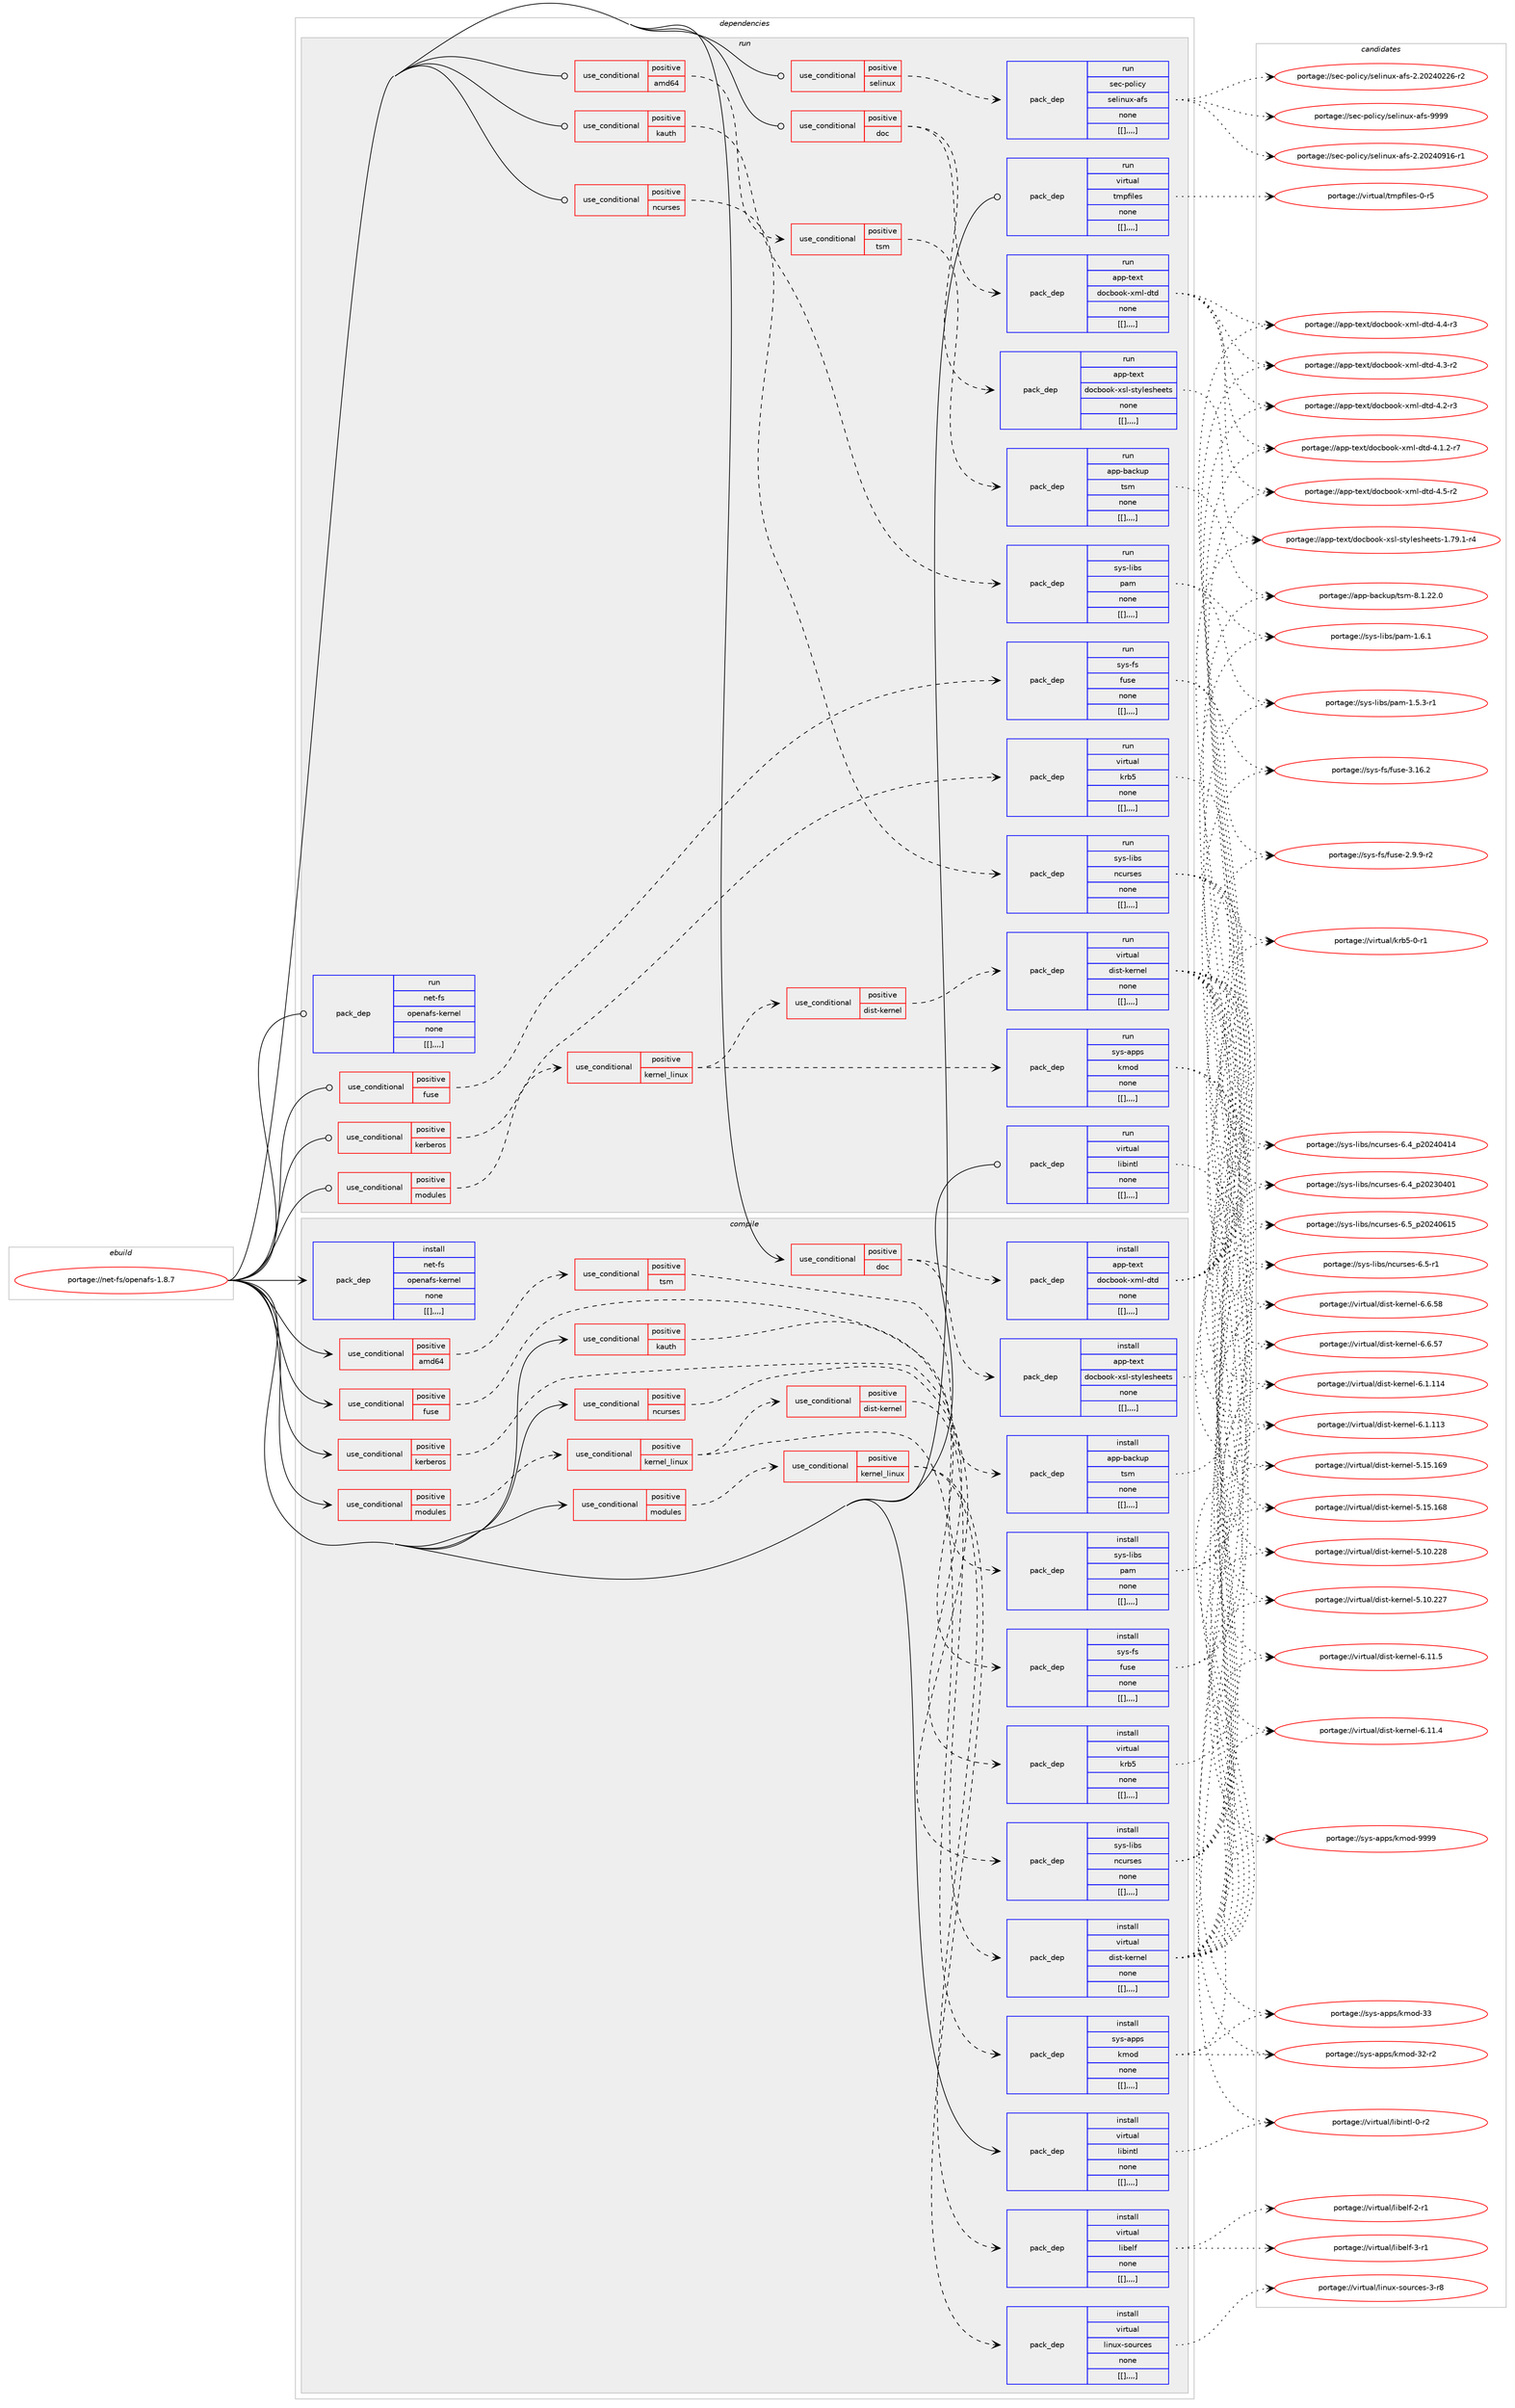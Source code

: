 digraph prolog {

# *************
# Graph options
# *************

newrank=true;
concentrate=true;
compound=true;
graph [rankdir=LR,fontname=Helvetica,fontsize=10,ranksep=1.5];#, ranksep=2.5, nodesep=0.2];
edge  [arrowhead=vee];
node  [fontname=Helvetica,fontsize=10];

# **********
# The ebuild
# **********

subgraph cluster_leftcol {
color=gray;
label=<<i>ebuild</i>>;
id [label="portage://net-fs/openafs-1.8.7", color=red, width=4, href="../net-fs/openafs-1.8.7.svg"];
}

# ****************
# The dependencies
# ****************

subgraph cluster_midcol {
color=gray;
label=<<i>dependencies</i>>;
subgraph cluster_compile {
fillcolor="#eeeeee";
style=filled;
label=<<i>compile</i>>;
subgraph cond97339 {
dependency372424 [label=<<TABLE BORDER="0" CELLBORDER="1" CELLSPACING="0" CELLPADDING="4"><TR><TD ROWSPAN="3" CELLPADDING="10">use_conditional</TD></TR><TR><TD>positive</TD></TR><TR><TD>amd64</TD></TR></TABLE>>, shape=none, color=red];
subgraph cond97351 {
dependency372466 [label=<<TABLE BORDER="0" CELLBORDER="1" CELLSPACING="0" CELLPADDING="4"><TR><TD ROWSPAN="3" CELLPADDING="10">use_conditional</TD></TR><TR><TD>positive</TD></TR><TR><TD>tsm</TD></TR></TABLE>>, shape=none, color=red];
subgraph pack272236 {
dependency372514 [label=<<TABLE BORDER="0" CELLBORDER="1" CELLSPACING="0" CELLPADDING="4" WIDTH="220"><TR><TD ROWSPAN="6" CELLPADDING="30">pack_dep</TD></TR><TR><TD WIDTH="110">install</TD></TR><TR><TD>app-backup</TD></TR><TR><TD>tsm</TD></TR><TR><TD>none</TD></TR><TR><TD>[[],,,,]</TD></TR></TABLE>>, shape=none, color=blue];
}
dependency372466:e -> dependency372514:w [weight=20,style="dashed",arrowhead="vee"];
}
dependency372424:e -> dependency372466:w [weight=20,style="dashed",arrowhead="vee"];
}
id:e -> dependency372424:w [weight=20,style="solid",arrowhead="vee"];
subgraph cond97377 {
dependency372538 [label=<<TABLE BORDER="0" CELLBORDER="1" CELLSPACING="0" CELLPADDING="4"><TR><TD ROWSPAN="3" CELLPADDING="10">use_conditional</TD></TR><TR><TD>positive</TD></TR><TR><TD>doc</TD></TR></TABLE>>, shape=none, color=red];
subgraph pack272268 {
dependency372553 [label=<<TABLE BORDER="0" CELLBORDER="1" CELLSPACING="0" CELLPADDING="4" WIDTH="220"><TR><TD ROWSPAN="6" CELLPADDING="30">pack_dep</TD></TR><TR><TD WIDTH="110">install</TD></TR><TR><TD>app-text</TD></TR><TR><TD>docbook-xsl-stylesheets</TD></TR><TR><TD>none</TD></TR><TR><TD>[[],,,,]</TD></TR></TABLE>>, shape=none, color=blue];
}
dependency372538:e -> dependency372553:w [weight=20,style="dashed",arrowhead="vee"];
subgraph pack272279 {
dependency372600 [label=<<TABLE BORDER="0" CELLBORDER="1" CELLSPACING="0" CELLPADDING="4" WIDTH="220"><TR><TD ROWSPAN="6" CELLPADDING="30">pack_dep</TD></TR><TR><TD WIDTH="110">install</TD></TR><TR><TD>app-text</TD></TR><TR><TD>docbook-xml-dtd</TD></TR><TR><TD>none</TD></TR><TR><TD>[[],,,,]</TD></TR></TABLE>>, shape=none, color=blue];
}
dependency372538:e -> dependency372600:w [weight=20,style="dashed",arrowhead="vee"];
}
id:e -> dependency372538:w [weight=20,style="solid",arrowhead="vee"];
subgraph cond97415 {
dependency372631 [label=<<TABLE BORDER="0" CELLBORDER="1" CELLSPACING="0" CELLPADDING="4"><TR><TD ROWSPAN="3" CELLPADDING="10">use_conditional</TD></TR><TR><TD>positive</TD></TR><TR><TD>fuse</TD></TR></TABLE>>, shape=none, color=red];
subgraph pack272332 {
dependency372678 [label=<<TABLE BORDER="0" CELLBORDER="1" CELLSPACING="0" CELLPADDING="4" WIDTH="220"><TR><TD ROWSPAN="6" CELLPADDING="30">pack_dep</TD></TR><TR><TD WIDTH="110">install</TD></TR><TR><TD>sys-fs</TD></TR><TR><TD>fuse</TD></TR><TR><TD>none</TD></TR><TR><TD>[[],,,,]</TD></TR></TABLE>>, shape=none, color=blue];
}
dependency372631:e -> dependency372678:w [weight=20,style="dashed",arrowhead="vee"];
}
id:e -> dependency372631:w [weight=20,style="solid",arrowhead="vee"];
subgraph cond97443 {
dependency372680 [label=<<TABLE BORDER="0" CELLBORDER="1" CELLSPACING="0" CELLPADDING="4"><TR><TD ROWSPAN="3" CELLPADDING="10">use_conditional</TD></TR><TR><TD>positive</TD></TR><TR><TD>kauth</TD></TR></TABLE>>, shape=none, color=red];
subgraph pack272357 {
dependency372700 [label=<<TABLE BORDER="0" CELLBORDER="1" CELLSPACING="0" CELLPADDING="4" WIDTH="220"><TR><TD ROWSPAN="6" CELLPADDING="30">pack_dep</TD></TR><TR><TD WIDTH="110">install</TD></TR><TR><TD>sys-libs</TD></TR><TR><TD>pam</TD></TR><TR><TD>none</TD></TR><TR><TD>[[],,,,]</TD></TR></TABLE>>, shape=none, color=blue];
}
dependency372680:e -> dependency372700:w [weight=20,style="dashed",arrowhead="vee"];
}
id:e -> dependency372680:w [weight=20,style="solid",arrowhead="vee"];
subgraph cond97465 {
dependency372735 [label=<<TABLE BORDER="0" CELLBORDER="1" CELLSPACING="0" CELLPADDING="4"><TR><TD ROWSPAN="3" CELLPADDING="10">use_conditional</TD></TR><TR><TD>positive</TD></TR><TR><TD>kerberos</TD></TR></TABLE>>, shape=none, color=red];
subgraph pack272400 {
dependency372808 [label=<<TABLE BORDER="0" CELLBORDER="1" CELLSPACING="0" CELLPADDING="4" WIDTH="220"><TR><TD ROWSPAN="6" CELLPADDING="30">pack_dep</TD></TR><TR><TD WIDTH="110">install</TD></TR><TR><TD>virtual</TD></TR><TR><TD>krb5</TD></TR><TR><TD>none</TD></TR><TR><TD>[[],,,,]</TD></TR></TABLE>>, shape=none, color=blue];
}
dependency372735:e -> dependency372808:w [weight=20,style="dashed",arrowhead="vee"];
}
id:e -> dependency372735:w [weight=20,style="solid",arrowhead="vee"];
subgraph cond97503 {
dependency372848 [label=<<TABLE BORDER="0" CELLBORDER="1" CELLSPACING="0" CELLPADDING="4"><TR><TD ROWSPAN="3" CELLPADDING="10">use_conditional</TD></TR><TR><TD>positive</TD></TR><TR><TD>modules</TD></TR></TABLE>>, shape=none, color=red];
subgraph cond97507 {
dependency372867 [label=<<TABLE BORDER="0" CELLBORDER="1" CELLSPACING="0" CELLPADDING="4"><TR><TD ROWSPAN="3" CELLPADDING="10">use_conditional</TD></TR><TR><TD>positive</TD></TR><TR><TD>kernel_linux</TD></TR></TABLE>>, shape=none, color=red];
subgraph pack272473 {
dependency372870 [label=<<TABLE BORDER="0" CELLBORDER="1" CELLSPACING="0" CELLPADDING="4" WIDTH="220"><TR><TD ROWSPAN="6" CELLPADDING="30">pack_dep</TD></TR><TR><TD WIDTH="110">install</TD></TR><TR><TD>sys-apps</TD></TR><TR><TD>kmod</TD></TR><TR><TD>none</TD></TR><TR><TD>[[],,,,]</TD></TR></TABLE>>, shape=none, color=blue];
}
dependency372867:e -> dependency372870:w [weight=20,style="dashed",arrowhead="vee"];
subgraph cond97514 {
dependency372873 [label=<<TABLE BORDER="0" CELLBORDER="1" CELLSPACING="0" CELLPADDING="4"><TR><TD ROWSPAN="3" CELLPADDING="10">use_conditional</TD></TR><TR><TD>positive</TD></TR><TR><TD>dist-kernel</TD></TR></TABLE>>, shape=none, color=red];
subgraph pack272477 {
dependency372894 [label=<<TABLE BORDER="0" CELLBORDER="1" CELLSPACING="0" CELLPADDING="4" WIDTH="220"><TR><TD ROWSPAN="6" CELLPADDING="30">pack_dep</TD></TR><TR><TD WIDTH="110">install</TD></TR><TR><TD>virtual</TD></TR><TR><TD>dist-kernel</TD></TR><TR><TD>none</TD></TR><TR><TD>[[],,,,]</TD></TR></TABLE>>, shape=none, color=blue];
}
dependency372873:e -> dependency372894:w [weight=20,style="dashed",arrowhead="vee"];
}
dependency372867:e -> dependency372873:w [weight=20,style="dashed",arrowhead="vee"];
}
dependency372848:e -> dependency372867:w [weight=20,style="dashed",arrowhead="vee"];
}
id:e -> dependency372848:w [weight=20,style="solid",arrowhead="vee"];
subgraph cond97528 {
dependency372977 [label=<<TABLE BORDER="0" CELLBORDER="1" CELLSPACING="0" CELLPADDING="4"><TR><TD ROWSPAN="3" CELLPADDING="10">use_conditional</TD></TR><TR><TD>positive</TD></TR><TR><TD>modules</TD></TR></TABLE>>, shape=none, color=red];
subgraph cond97551 {
dependency372996 [label=<<TABLE BORDER="0" CELLBORDER="1" CELLSPACING="0" CELLPADDING="4"><TR><TD ROWSPAN="3" CELLPADDING="10">use_conditional</TD></TR><TR><TD>positive</TD></TR><TR><TD>kernel_linux</TD></TR></TABLE>>, shape=none, color=red];
subgraph pack272575 {
dependency373084 [label=<<TABLE BORDER="0" CELLBORDER="1" CELLSPACING="0" CELLPADDING="4" WIDTH="220"><TR><TD ROWSPAN="6" CELLPADDING="30">pack_dep</TD></TR><TR><TD WIDTH="110">install</TD></TR><TR><TD>virtual</TD></TR><TR><TD>linux-sources</TD></TR><TR><TD>none</TD></TR><TR><TD>[[],,,,]</TD></TR></TABLE>>, shape=none, color=blue];
}
dependency372996:e -> dependency373084:w [weight=20,style="dashed",arrowhead="vee"];
subgraph pack272646 {
dependency373144 [label=<<TABLE BORDER="0" CELLBORDER="1" CELLSPACING="0" CELLPADDING="4" WIDTH="220"><TR><TD ROWSPAN="6" CELLPADDING="30">pack_dep</TD></TR><TR><TD WIDTH="110">install</TD></TR><TR><TD>virtual</TD></TR><TR><TD>libelf</TD></TR><TR><TD>none</TD></TR><TR><TD>[[],,,,]</TD></TR></TABLE>>, shape=none, color=blue];
}
dependency372996:e -> dependency373144:w [weight=20,style="dashed",arrowhead="vee"];
}
dependency372977:e -> dependency372996:w [weight=20,style="dashed",arrowhead="vee"];
}
id:e -> dependency372977:w [weight=20,style="solid",arrowhead="vee"];
subgraph cond97604 {
dependency373189 [label=<<TABLE BORDER="0" CELLBORDER="1" CELLSPACING="0" CELLPADDING="4"><TR><TD ROWSPAN="3" CELLPADDING="10">use_conditional</TD></TR><TR><TD>positive</TD></TR><TR><TD>ncurses</TD></TR></TABLE>>, shape=none, color=red];
subgraph pack272745 {
dependency373275 [label=<<TABLE BORDER="0" CELLBORDER="1" CELLSPACING="0" CELLPADDING="4" WIDTH="220"><TR><TD ROWSPAN="6" CELLPADDING="30">pack_dep</TD></TR><TR><TD WIDTH="110">install</TD></TR><TR><TD>sys-libs</TD></TR><TR><TD>ncurses</TD></TR><TR><TD>none</TD></TR><TR><TD>[[],,,,]</TD></TR></TABLE>>, shape=none, color=blue];
}
dependency373189:e -> dependency373275:w [weight=20,style="dashed",arrowhead="vee"];
}
id:e -> dependency373189:w [weight=20,style="solid",arrowhead="vee"];
subgraph pack272756 {
dependency373318 [label=<<TABLE BORDER="0" CELLBORDER="1" CELLSPACING="0" CELLPADDING="4" WIDTH="220"><TR><TD ROWSPAN="6" CELLPADDING="30">pack_dep</TD></TR><TR><TD WIDTH="110">install</TD></TR><TR><TD>virtual</TD></TR><TR><TD>libintl</TD></TR><TR><TD>none</TD></TR><TR><TD>[[],,,,]</TD></TR></TABLE>>, shape=none, color=blue];
}
id:e -> dependency373318:w [weight=20,style="solid",arrowhead="vee"];
subgraph pack272775 {
dependency373336 [label=<<TABLE BORDER="0" CELLBORDER="1" CELLSPACING="0" CELLPADDING="4" WIDTH="220"><TR><TD ROWSPAN="6" CELLPADDING="30">pack_dep</TD></TR><TR><TD WIDTH="110">install</TD></TR><TR><TD>net-fs</TD></TR><TR><TD>openafs-kernel</TD></TR><TR><TD>none</TD></TR><TR><TD>[[],,,,]</TD></TR></TABLE>>, shape=none, color=blue];
}
id:e -> dependency373336:w [weight=20,style="solid",arrowhead="vee"];
}
subgraph cluster_compileandrun {
fillcolor="#eeeeee";
style=filled;
label=<<i>compile and run</i>>;
}
subgraph cluster_run {
fillcolor="#eeeeee";
style=filled;
label=<<i>run</i>>;
subgraph cond97657 {
dependency373340 [label=<<TABLE BORDER="0" CELLBORDER="1" CELLSPACING="0" CELLPADDING="4"><TR><TD ROWSPAN="3" CELLPADDING="10">use_conditional</TD></TR><TR><TD>positive</TD></TR><TR><TD>amd64</TD></TR></TABLE>>, shape=none, color=red];
subgraph cond97658 {
dependency373367 [label=<<TABLE BORDER="0" CELLBORDER="1" CELLSPACING="0" CELLPADDING="4"><TR><TD ROWSPAN="3" CELLPADDING="10">use_conditional</TD></TR><TR><TD>positive</TD></TR><TR><TD>tsm</TD></TR></TABLE>>, shape=none, color=red];
subgraph pack272829 {
dependency373404 [label=<<TABLE BORDER="0" CELLBORDER="1" CELLSPACING="0" CELLPADDING="4" WIDTH="220"><TR><TD ROWSPAN="6" CELLPADDING="30">pack_dep</TD></TR><TR><TD WIDTH="110">run</TD></TR><TR><TD>app-backup</TD></TR><TR><TD>tsm</TD></TR><TR><TD>none</TD></TR><TR><TD>[[],,,,]</TD></TR></TABLE>>, shape=none, color=blue];
}
dependency373367:e -> dependency373404:w [weight=20,style="dashed",arrowhead="vee"];
}
dependency373340:e -> dependency373367:w [weight=20,style="dashed",arrowhead="vee"];
}
id:e -> dependency373340:w [weight=20,style="solid",arrowhead="odot"];
subgraph cond97683 {
dependency373409 [label=<<TABLE BORDER="0" CELLBORDER="1" CELLSPACING="0" CELLPADDING="4"><TR><TD ROWSPAN="3" CELLPADDING="10">use_conditional</TD></TR><TR><TD>positive</TD></TR><TR><TD>doc</TD></TR></TABLE>>, shape=none, color=red];
subgraph pack272835 {
dependency373482 [label=<<TABLE BORDER="0" CELLBORDER="1" CELLSPACING="0" CELLPADDING="4" WIDTH="220"><TR><TD ROWSPAN="6" CELLPADDING="30">pack_dep</TD></TR><TR><TD WIDTH="110">run</TD></TR><TR><TD>app-text</TD></TR><TR><TD>docbook-xsl-stylesheets</TD></TR><TR><TD>none</TD></TR><TR><TD>[[],,,,]</TD></TR></TABLE>>, shape=none, color=blue];
}
dependency373409:e -> dependency373482:w [weight=20,style="dashed",arrowhead="vee"];
subgraph pack272877 {
dependency373555 [label=<<TABLE BORDER="0" CELLBORDER="1" CELLSPACING="0" CELLPADDING="4" WIDTH="220"><TR><TD ROWSPAN="6" CELLPADDING="30">pack_dep</TD></TR><TR><TD WIDTH="110">run</TD></TR><TR><TD>app-text</TD></TR><TR><TD>docbook-xml-dtd</TD></TR><TR><TD>none</TD></TR><TR><TD>[[],,,,]</TD></TR></TABLE>>, shape=none, color=blue];
}
dependency373409:e -> dependency373555:w [weight=20,style="dashed",arrowhead="vee"];
}
id:e -> dependency373409:w [weight=20,style="solid",arrowhead="odot"];
subgraph cond97742 {
dependency373587 [label=<<TABLE BORDER="0" CELLBORDER="1" CELLSPACING="0" CELLPADDING="4"><TR><TD ROWSPAN="3" CELLPADDING="10">use_conditional</TD></TR><TR><TD>positive</TD></TR><TR><TD>fuse</TD></TR></TABLE>>, shape=none, color=red];
subgraph pack272962 {
dependency373631 [label=<<TABLE BORDER="0" CELLBORDER="1" CELLSPACING="0" CELLPADDING="4" WIDTH="220"><TR><TD ROWSPAN="6" CELLPADDING="30">pack_dep</TD></TR><TR><TD WIDTH="110">run</TD></TR><TR><TD>sys-fs</TD></TR><TR><TD>fuse</TD></TR><TR><TD>none</TD></TR><TR><TD>[[],,,,]</TD></TR></TABLE>>, shape=none, color=blue];
}
dependency373587:e -> dependency373631:w [weight=20,style="dashed",arrowhead="vee"];
}
id:e -> dependency373587:w [weight=20,style="solid",arrowhead="odot"];
subgraph cond97778 {
dependency373687 [label=<<TABLE BORDER="0" CELLBORDER="1" CELLSPACING="0" CELLPADDING="4"><TR><TD ROWSPAN="3" CELLPADDING="10">use_conditional</TD></TR><TR><TD>positive</TD></TR><TR><TD>kauth</TD></TR></TABLE>>, shape=none, color=red];
subgraph pack273022 {
dependency373721 [label=<<TABLE BORDER="0" CELLBORDER="1" CELLSPACING="0" CELLPADDING="4" WIDTH="220"><TR><TD ROWSPAN="6" CELLPADDING="30">pack_dep</TD></TR><TR><TD WIDTH="110">run</TD></TR><TR><TD>sys-libs</TD></TR><TR><TD>pam</TD></TR><TR><TD>none</TD></TR><TR><TD>[[],,,,]</TD></TR></TABLE>>, shape=none, color=blue];
}
dependency373687:e -> dependency373721:w [weight=20,style="dashed",arrowhead="vee"];
}
id:e -> dependency373687:w [weight=20,style="solid",arrowhead="odot"];
subgraph cond97812 {
dependency373786 [label=<<TABLE BORDER="0" CELLBORDER="1" CELLSPACING="0" CELLPADDING="4"><TR><TD ROWSPAN="3" CELLPADDING="10">use_conditional</TD></TR><TR><TD>positive</TD></TR><TR><TD>kerberos</TD></TR></TABLE>>, shape=none, color=red];
subgraph pack273076 {
dependency373860 [label=<<TABLE BORDER="0" CELLBORDER="1" CELLSPACING="0" CELLPADDING="4" WIDTH="220"><TR><TD ROWSPAN="6" CELLPADDING="30">pack_dep</TD></TR><TR><TD WIDTH="110">run</TD></TR><TR><TD>virtual</TD></TR><TR><TD>krb5</TD></TR><TR><TD>none</TD></TR><TR><TD>[[],,,,]</TD></TR></TABLE>>, shape=none, color=blue];
}
dependency373786:e -> dependency373860:w [weight=20,style="dashed",arrowhead="vee"];
}
id:e -> dependency373786:w [weight=20,style="solid",arrowhead="odot"];
subgraph cond97851 {
dependency373900 [label=<<TABLE BORDER="0" CELLBORDER="1" CELLSPACING="0" CELLPADDING="4"><TR><TD ROWSPAN="3" CELLPADDING="10">use_conditional</TD></TR><TR><TD>positive</TD></TR><TR><TD>modules</TD></TR></TABLE>>, shape=none, color=red];
subgraph cond97858 {
dependency373922 [label=<<TABLE BORDER="0" CELLBORDER="1" CELLSPACING="0" CELLPADDING="4"><TR><TD ROWSPAN="3" CELLPADDING="10">use_conditional</TD></TR><TR><TD>positive</TD></TR><TR><TD>kernel_linux</TD></TR></TABLE>>, shape=none, color=red];
subgraph pack273178 {
dependency373926 [label=<<TABLE BORDER="0" CELLBORDER="1" CELLSPACING="0" CELLPADDING="4" WIDTH="220"><TR><TD ROWSPAN="6" CELLPADDING="30">pack_dep</TD></TR><TR><TD WIDTH="110">run</TD></TR><TR><TD>sys-apps</TD></TR><TR><TD>kmod</TD></TR><TR><TD>none</TD></TR><TR><TD>[[],,,,]</TD></TR></TABLE>>, shape=none, color=blue];
}
dependency373922:e -> dependency373926:w [weight=20,style="dashed",arrowhead="vee"];
subgraph cond97864 {
dependency373931 [label=<<TABLE BORDER="0" CELLBORDER="1" CELLSPACING="0" CELLPADDING="4"><TR><TD ROWSPAN="3" CELLPADDING="10">use_conditional</TD></TR><TR><TD>positive</TD></TR><TR><TD>dist-kernel</TD></TR></TABLE>>, shape=none, color=red];
subgraph pack273201 {
dependency374020 [label=<<TABLE BORDER="0" CELLBORDER="1" CELLSPACING="0" CELLPADDING="4" WIDTH="220"><TR><TD ROWSPAN="6" CELLPADDING="30">pack_dep</TD></TR><TR><TD WIDTH="110">run</TD></TR><TR><TD>virtual</TD></TR><TR><TD>dist-kernel</TD></TR><TR><TD>none</TD></TR><TR><TD>[[],,,,]</TD></TR></TABLE>>, shape=none, color=blue];
}
dependency373931:e -> dependency374020:w [weight=20,style="dashed",arrowhead="vee"];
}
dependency373922:e -> dependency373931:w [weight=20,style="dashed",arrowhead="vee"];
}
dependency373900:e -> dependency373922:w [weight=20,style="dashed",arrowhead="vee"];
}
id:e -> dependency373900:w [weight=20,style="solid",arrowhead="odot"];
subgraph cond97890 {
dependency374031 [label=<<TABLE BORDER="0" CELLBORDER="1" CELLSPACING="0" CELLPADDING="4"><TR><TD ROWSPAN="3" CELLPADDING="10">use_conditional</TD></TR><TR><TD>positive</TD></TR><TR><TD>ncurses</TD></TR></TABLE>>, shape=none, color=red];
subgraph pack273255 {
dependency374034 [label=<<TABLE BORDER="0" CELLBORDER="1" CELLSPACING="0" CELLPADDING="4" WIDTH="220"><TR><TD ROWSPAN="6" CELLPADDING="30">pack_dep</TD></TR><TR><TD WIDTH="110">run</TD></TR><TR><TD>sys-libs</TD></TR><TR><TD>ncurses</TD></TR><TR><TD>none</TD></TR><TR><TD>[[],,,,]</TD></TR></TABLE>>, shape=none, color=blue];
}
dependency374031:e -> dependency374034:w [weight=20,style="dashed",arrowhead="vee"];
}
id:e -> dependency374031:w [weight=20,style="solid",arrowhead="odot"];
subgraph cond97897 {
dependency374079 [label=<<TABLE BORDER="0" CELLBORDER="1" CELLSPACING="0" CELLPADDING="4"><TR><TD ROWSPAN="3" CELLPADDING="10">use_conditional</TD></TR><TR><TD>positive</TD></TR><TR><TD>selinux</TD></TR></TABLE>>, shape=none, color=red];
subgraph pack273296 {
dependency374122 [label=<<TABLE BORDER="0" CELLBORDER="1" CELLSPACING="0" CELLPADDING="4" WIDTH="220"><TR><TD ROWSPAN="6" CELLPADDING="30">pack_dep</TD></TR><TR><TD WIDTH="110">run</TD></TR><TR><TD>sec-policy</TD></TR><TR><TD>selinux-afs</TD></TR><TR><TD>none</TD></TR><TR><TD>[[],,,,]</TD></TR></TABLE>>, shape=none, color=blue];
}
dependency374079:e -> dependency374122:w [weight=20,style="dashed",arrowhead="vee"];
}
id:e -> dependency374079:w [weight=20,style="solid",arrowhead="odot"];
subgraph pack273337 {
dependency374152 [label=<<TABLE BORDER="0" CELLBORDER="1" CELLSPACING="0" CELLPADDING="4" WIDTH="220"><TR><TD ROWSPAN="6" CELLPADDING="30">pack_dep</TD></TR><TR><TD WIDTH="110">run</TD></TR><TR><TD>virtual</TD></TR><TR><TD>libintl</TD></TR><TR><TD>none</TD></TR><TR><TD>[[],,,,]</TD></TR></TABLE>>, shape=none, color=blue];
}
id:e -> dependency374152:w [weight=20,style="solid",arrowhead="odot"];
subgraph pack273344 {
dependency374158 [label=<<TABLE BORDER="0" CELLBORDER="1" CELLSPACING="0" CELLPADDING="4" WIDTH="220"><TR><TD ROWSPAN="6" CELLPADDING="30">pack_dep</TD></TR><TR><TD WIDTH="110">run</TD></TR><TR><TD>virtual</TD></TR><TR><TD>tmpfiles</TD></TR><TR><TD>none</TD></TR><TR><TD>[[],,,,]</TD></TR></TABLE>>, shape=none, color=blue];
}
id:e -> dependency374158:w [weight=20,style="solid",arrowhead="odot"];
subgraph pack273381 {
dependency374228 [label=<<TABLE BORDER="0" CELLBORDER="1" CELLSPACING="0" CELLPADDING="4" WIDTH="220"><TR><TD ROWSPAN="6" CELLPADDING="30">pack_dep</TD></TR><TR><TD WIDTH="110">run</TD></TR><TR><TD>net-fs</TD></TR><TR><TD>openafs-kernel</TD></TR><TR><TD>none</TD></TR><TR><TD>[[],,,,]</TD></TR></TABLE>>, shape=none, color=blue];
}
id:e -> dependency374228:w [weight=20,style="solid",arrowhead="odot"];
}
}

# **************
# The candidates
# **************

subgraph cluster_choices {
rank=same;
color=gray;
label=<<i>candidates</i>>;

subgraph choice272243 {
color=black;
nodesep=1;
choice971121124598979910711711247116115109455646494650504648 [label="portage://app-backup/tsm-8.1.22.0", color=red, width=4,href="../app-backup/tsm-8.1.22.0.svg"];
dependency372514:e -> choice971121124598979910711711247116115109455646494650504648:w [style=dotted,weight="100"];
}
subgraph choice272244 {
color=black;
nodesep=1;
choice97112112451161011201164710011199981111111074512011510845115116121108101115104101101116115454946555746494511452 [label="portage://app-text/docbook-xsl-stylesheets-1.79.1-r4", color=red, width=4,href="../app-text/docbook-xsl-stylesheets-1.79.1-r4.svg"];
dependency372553:e -> choice97112112451161011201164710011199981111111074512011510845115116121108101115104101101116115454946555746494511452:w [style=dotted,weight="100"];
}
subgraph choice272250 {
color=black;
nodesep=1;
choice97112112451161011201164710011199981111111074512010910845100116100455246534511450 [label="portage://app-text/docbook-xml-dtd-4.5-r2", color=red, width=4,href="../app-text/docbook-xml-dtd-4.5-r2.svg"];
choice97112112451161011201164710011199981111111074512010910845100116100455246524511451 [label="portage://app-text/docbook-xml-dtd-4.4-r3", color=red, width=4,href="../app-text/docbook-xml-dtd-4.4-r3.svg"];
choice97112112451161011201164710011199981111111074512010910845100116100455246514511450 [label="portage://app-text/docbook-xml-dtd-4.3-r2", color=red, width=4,href="../app-text/docbook-xml-dtd-4.3-r2.svg"];
choice97112112451161011201164710011199981111111074512010910845100116100455246504511451 [label="portage://app-text/docbook-xml-dtd-4.2-r3", color=red, width=4,href="../app-text/docbook-xml-dtd-4.2-r3.svg"];
choice971121124511610112011647100111999811111110745120109108451001161004552464946504511455 [label="portage://app-text/docbook-xml-dtd-4.1.2-r7", color=red, width=4,href="../app-text/docbook-xml-dtd-4.1.2-r7.svg"];
dependency372600:e -> choice97112112451161011201164710011199981111111074512010910845100116100455246534511450:w [style=dotted,weight="100"];
dependency372600:e -> choice97112112451161011201164710011199981111111074512010910845100116100455246524511451:w [style=dotted,weight="100"];
dependency372600:e -> choice97112112451161011201164710011199981111111074512010910845100116100455246514511450:w [style=dotted,weight="100"];
dependency372600:e -> choice97112112451161011201164710011199981111111074512010910845100116100455246504511451:w [style=dotted,weight="100"];
dependency372600:e -> choice971121124511610112011647100111999811111110745120109108451001161004552464946504511455:w [style=dotted,weight="100"];
}
subgraph choice272255 {
color=black;
nodesep=1;
choice115121115451021154710211711510145514649544650 [label="portage://sys-fs/fuse-3.16.2", color=red, width=4,href="../sys-fs/fuse-3.16.2.svg"];
choice11512111545102115471021171151014550465746574511450 [label="portage://sys-fs/fuse-2.9.9-r2", color=red, width=4,href="../sys-fs/fuse-2.9.9-r2.svg"];
dependency372678:e -> choice115121115451021154710211711510145514649544650:w [style=dotted,weight="100"];
dependency372678:e -> choice11512111545102115471021171151014550465746574511450:w [style=dotted,weight="100"];
}
subgraph choice272256 {
color=black;
nodesep=1;
choice11512111545108105981154711297109454946544649 [label="portage://sys-libs/pam-1.6.1", color=red, width=4,href="../sys-libs/pam-1.6.1.svg"];
choice115121115451081059811547112971094549465346514511449 [label="portage://sys-libs/pam-1.5.3-r1", color=red, width=4,href="../sys-libs/pam-1.5.3-r1.svg"];
dependency372700:e -> choice11512111545108105981154711297109454946544649:w [style=dotted,weight="100"];
dependency372700:e -> choice115121115451081059811547112971094549465346514511449:w [style=dotted,weight="100"];
}
subgraph choice272260 {
color=black;
nodesep=1;
choice1181051141161179710847107114985345484511449 [label="portage://virtual/krb5-0-r1", color=red, width=4,href="../virtual/krb5-0-r1.svg"];
dependency372808:e -> choice1181051141161179710847107114985345484511449:w [style=dotted,weight="100"];
}
subgraph choice272262 {
color=black;
nodesep=1;
choice1151211154597112112115471071091111004557575757 [label="portage://sys-apps/kmod-9999", color=red, width=4,href="../sys-apps/kmod-9999.svg"];
choice115121115459711211211547107109111100455151 [label="portage://sys-apps/kmod-33", color=red, width=4,href="../sys-apps/kmod-33.svg"];
choice1151211154597112112115471071091111004551504511450 [label="portage://sys-apps/kmod-32-r2", color=red, width=4,href="../sys-apps/kmod-32-r2.svg"];
dependency372870:e -> choice1151211154597112112115471071091111004557575757:w [style=dotted,weight="100"];
dependency372870:e -> choice115121115459711211211547107109111100455151:w [style=dotted,weight="100"];
dependency372870:e -> choice1151211154597112112115471071091111004551504511450:w [style=dotted,weight="100"];
}
subgraph choice272267 {
color=black;
nodesep=1;
choice11810511411611797108471001051151164510710111411010110845544649494653 [label="portage://virtual/dist-kernel-6.11.5", color=red, width=4,href="../virtual/dist-kernel-6.11.5.svg"];
choice11810511411611797108471001051151164510710111411010110845544649494652 [label="portage://virtual/dist-kernel-6.11.4", color=red, width=4,href="../virtual/dist-kernel-6.11.4.svg"];
choice11810511411611797108471001051151164510710111411010110845544654465356 [label="portage://virtual/dist-kernel-6.6.58", color=red, width=4,href="../virtual/dist-kernel-6.6.58.svg"];
choice11810511411611797108471001051151164510710111411010110845544654465355 [label="portage://virtual/dist-kernel-6.6.57", color=red, width=4,href="../virtual/dist-kernel-6.6.57.svg"];
choice1181051141161179710847100105115116451071011141101011084554464946494952 [label="portage://virtual/dist-kernel-6.1.114", color=red, width=4,href="../virtual/dist-kernel-6.1.114.svg"];
choice1181051141161179710847100105115116451071011141101011084554464946494951 [label="portage://virtual/dist-kernel-6.1.113", color=red, width=4,href="../virtual/dist-kernel-6.1.113.svg"];
choice118105114116117971084710010511511645107101114110101108455346495346495457 [label="portage://virtual/dist-kernel-5.15.169", color=red, width=4,href="../virtual/dist-kernel-5.15.169.svg"];
choice118105114116117971084710010511511645107101114110101108455346495346495456 [label="portage://virtual/dist-kernel-5.15.168", color=red, width=4,href="../virtual/dist-kernel-5.15.168.svg"];
choice118105114116117971084710010511511645107101114110101108455346494846505056 [label="portage://virtual/dist-kernel-5.10.228", color=red, width=4,href="../virtual/dist-kernel-5.10.228.svg"];
choice118105114116117971084710010511511645107101114110101108455346494846505055 [label="portage://virtual/dist-kernel-5.10.227", color=red, width=4,href="../virtual/dist-kernel-5.10.227.svg"];
dependency372894:e -> choice11810511411611797108471001051151164510710111411010110845544649494653:w [style=dotted,weight="100"];
dependency372894:e -> choice11810511411611797108471001051151164510710111411010110845544649494652:w [style=dotted,weight="100"];
dependency372894:e -> choice11810511411611797108471001051151164510710111411010110845544654465356:w [style=dotted,weight="100"];
dependency372894:e -> choice11810511411611797108471001051151164510710111411010110845544654465355:w [style=dotted,weight="100"];
dependency372894:e -> choice1181051141161179710847100105115116451071011141101011084554464946494952:w [style=dotted,weight="100"];
dependency372894:e -> choice1181051141161179710847100105115116451071011141101011084554464946494951:w [style=dotted,weight="100"];
dependency372894:e -> choice118105114116117971084710010511511645107101114110101108455346495346495457:w [style=dotted,weight="100"];
dependency372894:e -> choice118105114116117971084710010511511645107101114110101108455346495346495456:w [style=dotted,weight="100"];
dependency372894:e -> choice118105114116117971084710010511511645107101114110101108455346494846505056:w [style=dotted,weight="100"];
dependency372894:e -> choice118105114116117971084710010511511645107101114110101108455346494846505055:w [style=dotted,weight="100"];
}
subgraph choice272306 {
color=black;
nodesep=1;
choice1181051141161179710847108105110117120451151111171149910111545514511456 [label="portage://virtual/linux-sources-3-r8", color=red, width=4,href="../virtual/linux-sources-3-r8.svg"];
dependency373084:e -> choice1181051141161179710847108105110117120451151111171149910111545514511456:w [style=dotted,weight="100"];
}
subgraph choice272313 {
color=black;
nodesep=1;
choice11810511411611797108471081059810110810245514511449 [label="portage://virtual/libelf-3-r1", color=red, width=4,href="../virtual/libelf-3-r1.svg"];
choice11810511411611797108471081059810110810245504511449 [label="portage://virtual/libelf-2-r1", color=red, width=4,href="../virtual/libelf-2-r1.svg"];
dependency373144:e -> choice11810511411611797108471081059810110810245514511449:w [style=dotted,weight="100"];
dependency373144:e -> choice11810511411611797108471081059810110810245504511449:w [style=dotted,weight="100"];
}
subgraph choice272316 {
color=black;
nodesep=1;
choice1151211154510810598115471109911711411510111545544653951125048505248544953 [label="portage://sys-libs/ncurses-6.5_p20240615", color=red, width=4,href="../sys-libs/ncurses-6.5_p20240615.svg"];
choice11512111545108105981154711099117114115101115455446534511449 [label="portage://sys-libs/ncurses-6.5-r1", color=red, width=4,href="../sys-libs/ncurses-6.5-r1.svg"];
choice1151211154510810598115471109911711411510111545544652951125048505248524952 [label="portage://sys-libs/ncurses-6.4_p20240414", color=red, width=4,href="../sys-libs/ncurses-6.4_p20240414.svg"];
choice1151211154510810598115471109911711411510111545544652951125048505148524849 [label="portage://sys-libs/ncurses-6.4_p20230401", color=red, width=4,href="../sys-libs/ncurses-6.4_p20230401.svg"];
dependency373275:e -> choice1151211154510810598115471109911711411510111545544653951125048505248544953:w [style=dotted,weight="100"];
dependency373275:e -> choice11512111545108105981154711099117114115101115455446534511449:w [style=dotted,weight="100"];
dependency373275:e -> choice1151211154510810598115471109911711411510111545544652951125048505248524952:w [style=dotted,weight="100"];
dependency373275:e -> choice1151211154510810598115471109911711411510111545544652951125048505148524849:w [style=dotted,weight="100"];
}
subgraph choice272319 {
color=black;
nodesep=1;
choice11810511411611797108471081059810511011610845484511450 [label="portage://virtual/libintl-0-r2", color=red, width=4,href="../virtual/libintl-0-r2.svg"];
dependency373318:e -> choice11810511411611797108471081059810511011610845484511450:w [style=dotted,weight="100"];
}
subgraph choice272326 {
color=black;
nodesep=1;
}
subgraph choice272335 {
color=black;
nodesep=1;
choice971121124598979910711711247116115109455646494650504648 [label="portage://app-backup/tsm-8.1.22.0", color=red, width=4,href="../app-backup/tsm-8.1.22.0.svg"];
dependency373404:e -> choice971121124598979910711711247116115109455646494650504648:w [style=dotted,weight="100"];
}
subgraph choice272353 {
color=black;
nodesep=1;
choice97112112451161011201164710011199981111111074512011510845115116121108101115104101101116115454946555746494511452 [label="portage://app-text/docbook-xsl-stylesheets-1.79.1-r4", color=red, width=4,href="../app-text/docbook-xsl-stylesheets-1.79.1-r4.svg"];
dependency373482:e -> choice97112112451161011201164710011199981111111074512011510845115116121108101115104101101116115454946555746494511452:w [style=dotted,weight="100"];
}
subgraph choice272356 {
color=black;
nodesep=1;
choice97112112451161011201164710011199981111111074512010910845100116100455246534511450 [label="portage://app-text/docbook-xml-dtd-4.5-r2", color=red, width=4,href="../app-text/docbook-xml-dtd-4.5-r2.svg"];
choice97112112451161011201164710011199981111111074512010910845100116100455246524511451 [label="portage://app-text/docbook-xml-dtd-4.4-r3", color=red, width=4,href="../app-text/docbook-xml-dtd-4.4-r3.svg"];
choice97112112451161011201164710011199981111111074512010910845100116100455246514511450 [label="portage://app-text/docbook-xml-dtd-4.3-r2", color=red, width=4,href="../app-text/docbook-xml-dtd-4.3-r2.svg"];
choice97112112451161011201164710011199981111111074512010910845100116100455246504511451 [label="portage://app-text/docbook-xml-dtd-4.2-r3", color=red, width=4,href="../app-text/docbook-xml-dtd-4.2-r3.svg"];
choice971121124511610112011647100111999811111110745120109108451001161004552464946504511455 [label="portage://app-text/docbook-xml-dtd-4.1.2-r7", color=red, width=4,href="../app-text/docbook-xml-dtd-4.1.2-r7.svg"];
dependency373555:e -> choice97112112451161011201164710011199981111111074512010910845100116100455246534511450:w [style=dotted,weight="100"];
dependency373555:e -> choice97112112451161011201164710011199981111111074512010910845100116100455246524511451:w [style=dotted,weight="100"];
dependency373555:e -> choice97112112451161011201164710011199981111111074512010910845100116100455246514511450:w [style=dotted,weight="100"];
dependency373555:e -> choice97112112451161011201164710011199981111111074512010910845100116100455246504511451:w [style=dotted,weight="100"];
dependency373555:e -> choice971121124511610112011647100111999811111110745120109108451001161004552464946504511455:w [style=dotted,weight="100"];
}
subgraph choice272362 {
color=black;
nodesep=1;
choice115121115451021154710211711510145514649544650 [label="portage://sys-fs/fuse-3.16.2", color=red, width=4,href="../sys-fs/fuse-3.16.2.svg"];
choice11512111545102115471021171151014550465746574511450 [label="portage://sys-fs/fuse-2.9.9-r2", color=red, width=4,href="../sys-fs/fuse-2.9.9-r2.svg"];
dependency373631:e -> choice115121115451021154710211711510145514649544650:w [style=dotted,weight="100"];
dependency373631:e -> choice11512111545102115471021171151014550465746574511450:w [style=dotted,weight="100"];
}
subgraph choice272375 {
color=black;
nodesep=1;
choice11512111545108105981154711297109454946544649 [label="portage://sys-libs/pam-1.6.1", color=red, width=4,href="../sys-libs/pam-1.6.1.svg"];
choice115121115451081059811547112971094549465346514511449 [label="portage://sys-libs/pam-1.5.3-r1", color=red, width=4,href="../sys-libs/pam-1.5.3-r1.svg"];
dependency373721:e -> choice11512111545108105981154711297109454946544649:w [style=dotted,weight="100"];
dependency373721:e -> choice115121115451081059811547112971094549465346514511449:w [style=dotted,weight="100"];
}
subgraph choice272377 {
color=black;
nodesep=1;
choice1181051141161179710847107114985345484511449 [label="portage://virtual/krb5-0-r1", color=red, width=4,href="../virtual/krb5-0-r1.svg"];
dependency373860:e -> choice1181051141161179710847107114985345484511449:w [style=dotted,weight="100"];
}
subgraph choice272399 {
color=black;
nodesep=1;
choice1151211154597112112115471071091111004557575757 [label="portage://sys-apps/kmod-9999", color=red, width=4,href="../sys-apps/kmod-9999.svg"];
choice115121115459711211211547107109111100455151 [label="portage://sys-apps/kmod-33", color=red, width=4,href="../sys-apps/kmod-33.svg"];
choice1151211154597112112115471071091111004551504511450 [label="portage://sys-apps/kmod-32-r2", color=red, width=4,href="../sys-apps/kmod-32-r2.svg"];
dependency373926:e -> choice1151211154597112112115471071091111004557575757:w [style=dotted,weight="100"];
dependency373926:e -> choice115121115459711211211547107109111100455151:w [style=dotted,weight="100"];
dependency373926:e -> choice1151211154597112112115471071091111004551504511450:w [style=dotted,weight="100"];
}
subgraph choice272421 {
color=black;
nodesep=1;
choice11810511411611797108471001051151164510710111411010110845544649494653 [label="portage://virtual/dist-kernel-6.11.5", color=red, width=4,href="../virtual/dist-kernel-6.11.5.svg"];
choice11810511411611797108471001051151164510710111411010110845544649494652 [label="portage://virtual/dist-kernel-6.11.4", color=red, width=4,href="../virtual/dist-kernel-6.11.4.svg"];
choice11810511411611797108471001051151164510710111411010110845544654465356 [label="portage://virtual/dist-kernel-6.6.58", color=red, width=4,href="../virtual/dist-kernel-6.6.58.svg"];
choice11810511411611797108471001051151164510710111411010110845544654465355 [label="portage://virtual/dist-kernel-6.6.57", color=red, width=4,href="../virtual/dist-kernel-6.6.57.svg"];
choice1181051141161179710847100105115116451071011141101011084554464946494952 [label="portage://virtual/dist-kernel-6.1.114", color=red, width=4,href="../virtual/dist-kernel-6.1.114.svg"];
choice1181051141161179710847100105115116451071011141101011084554464946494951 [label="portage://virtual/dist-kernel-6.1.113", color=red, width=4,href="../virtual/dist-kernel-6.1.113.svg"];
choice118105114116117971084710010511511645107101114110101108455346495346495457 [label="portage://virtual/dist-kernel-5.15.169", color=red, width=4,href="../virtual/dist-kernel-5.15.169.svg"];
choice118105114116117971084710010511511645107101114110101108455346495346495456 [label="portage://virtual/dist-kernel-5.15.168", color=red, width=4,href="../virtual/dist-kernel-5.15.168.svg"];
choice118105114116117971084710010511511645107101114110101108455346494846505056 [label="portage://virtual/dist-kernel-5.10.228", color=red, width=4,href="../virtual/dist-kernel-5.10.228.svg"];
choice118105114116117971084710010511511645107101114110101108455346494846505055 [label="portage://virtual/dist-kernel-5.10.227", color=red, width=4,href="../virtual/dist-kernel-5.10.227.svg"];
dependency374020:e -> choice11810511411611797108471001051151164510710111411010110845544649494653:w [style=dotted,weight="100"];
dependency374020:e -> choice11810511411611797108471001051151164510710111411010110845544649494652:w [style=dotted,weight="100"];
dependency374020:e -> choice11810511411611797108471001051151164510710111411010110845544654465356:w [style=dotted,weight="100"];
dependency374020:e -> choice11810511411611797108471001051151164510710111411010110845544654465355:w [style=dotted,weight="100"];
dependency374020:e -> choice1181051141161179710847100105115116451071011141101011084554464946494952:w [style=dotted,weight="100"];
dependency374020:e -> choice1181051141161179710847100105115116451071011141101011084554464946494951:w [style=dotted,weight="100"];
dependency374020:e -> choice118105114116117971084710010511511645107101114110101108455346495346495457:w [style=dotted,weight="100"];
dependency374020:e -> choice118105114116117971084710010511511645107101114110101108455346495346495456:w [style=dotted,weight="100"];
dependency374020:e -> choice118105114116117971084710010511511645107101114110101108455346494846505056:w [style=dotted,weight="100"];
dependency374020:e -> choice118105114116117971084710010511511645107101114110101108455346494846505055:w [style=dotted,weight="100"];
}
subgraph choice272429 {
color=black;
nodesep=1;
choice1151211154510810598115471109911711411510111545544653951125048505248544953 [label="portage://sys-libs/ncurses-6.5_p20240615", color=red, width=4,href="../sys-libs/ncurses-6.5_p20240615.svg"];
choice11512111545108105981154711099117114115101115455446534511449 [label="portage://sys-libs/ncurses-6.5-r1", color=red, width=4,href="../sys-libs/ncurses-6.5-r1.svg"];
choice1151211154510810598115471109911711411510111545544652951125048505248524952 [label="portage://sys-libs/ncurses-6.4_p20240414", color=red, width=4,href="../sys-libs/ncurses-6.4_p20240414.svg"];
choice1151211154510810598115471109911711411510111545544652951125048505148524849 [label="portage://sys-libs/ncurses-6.4_p20230401", color=red, width=4,href="../sys-libs/ncurses-6.4_p20230401.svg"];
dependency374034:e -> choice1151211154510810598115471109911711411510111545544653951125048505248544953:w [style=dotted,weight="100"];
dependency374034:e -> choice11512111545108105981154711099117114115101115455446534511449:w [style=dotted,weight="100"];
dependency374034:e -> choice1151211154510810598115471109911711411510111545544652951125048505248524952:w [style=dotted,weight="100"];
dependency374034:e -> choice1151211154510810598115471109911711411510111545544652951125048505148524849:w [style=dotted,weight="100"];
}
subgraph choice272434 {
color=black;
nodesep=1;
choice1151019945112111108105991214711510110810511011712045971021154557575757 [label="portage://sec-policy/selinux-afs-9999", color=red, width=4,href="../sec-policy/selinux-afs-9999.svg"];
choice11510199451121111081059912147115101108105110117120459710211545504650485052485749544511449 [label="portage://sec-policy/selinux-afs-2.20240916-r1", color=red, width=4,href="../sec-policy/selinux-afs-2.20240916-r1.svg"];
choice11510199451121111081059912147115101108105110117120459710211545504650485052485050544511450 [label="portage://sec-policy/selinux-afs-2.20240226-r2", color=red, width=4,href="../sec-policy/selinux-afs-2.20240226-r2.svg"];
dependency374122:e -> choice1151019945112111108105991214711510110810511011712045971021154557575757:w [style=dotted,weight="100"];
dependency374122:e -> choice11510199451121111081059912147115101108105110117120459710211545504650485052485749544511449:w [style=dotted,weight="100"];
dependency374122:e -> choice11510199451121111081059912147115101108105110117120459710211545504650485052485050544511450:w [style=dotted,weight="100"];
}
subgraph choice272437 {
color=black;
nodesep=1;
choice11810511411611797108471081059810511011610845484511450 [label="portage://virtual/libintl-0-r2", color=red, width=4,href="../virtual/libintl-0-r2.svg"];
dependency374152:e -> choice11810511411611797108471081059810511011610845484511450:w [style=dotted,weight="100"];
}
subgraph choice272439 {
color=black;
nodesep=1;
choice118105114116117971084711610911210210510810111545484511453 [label="portage://virtual/tmpfiles-0-r5", color=red, width=4,href="../virtual/tmpfiles-0-r5.svg"];
dependency374158:e -> choice118105114116117971084711610911210210510810111545484511453:w [style=dotted,weight="100"];
}
subgraph choice272449 {
color=black;
nodesep=1;
}
}

}
